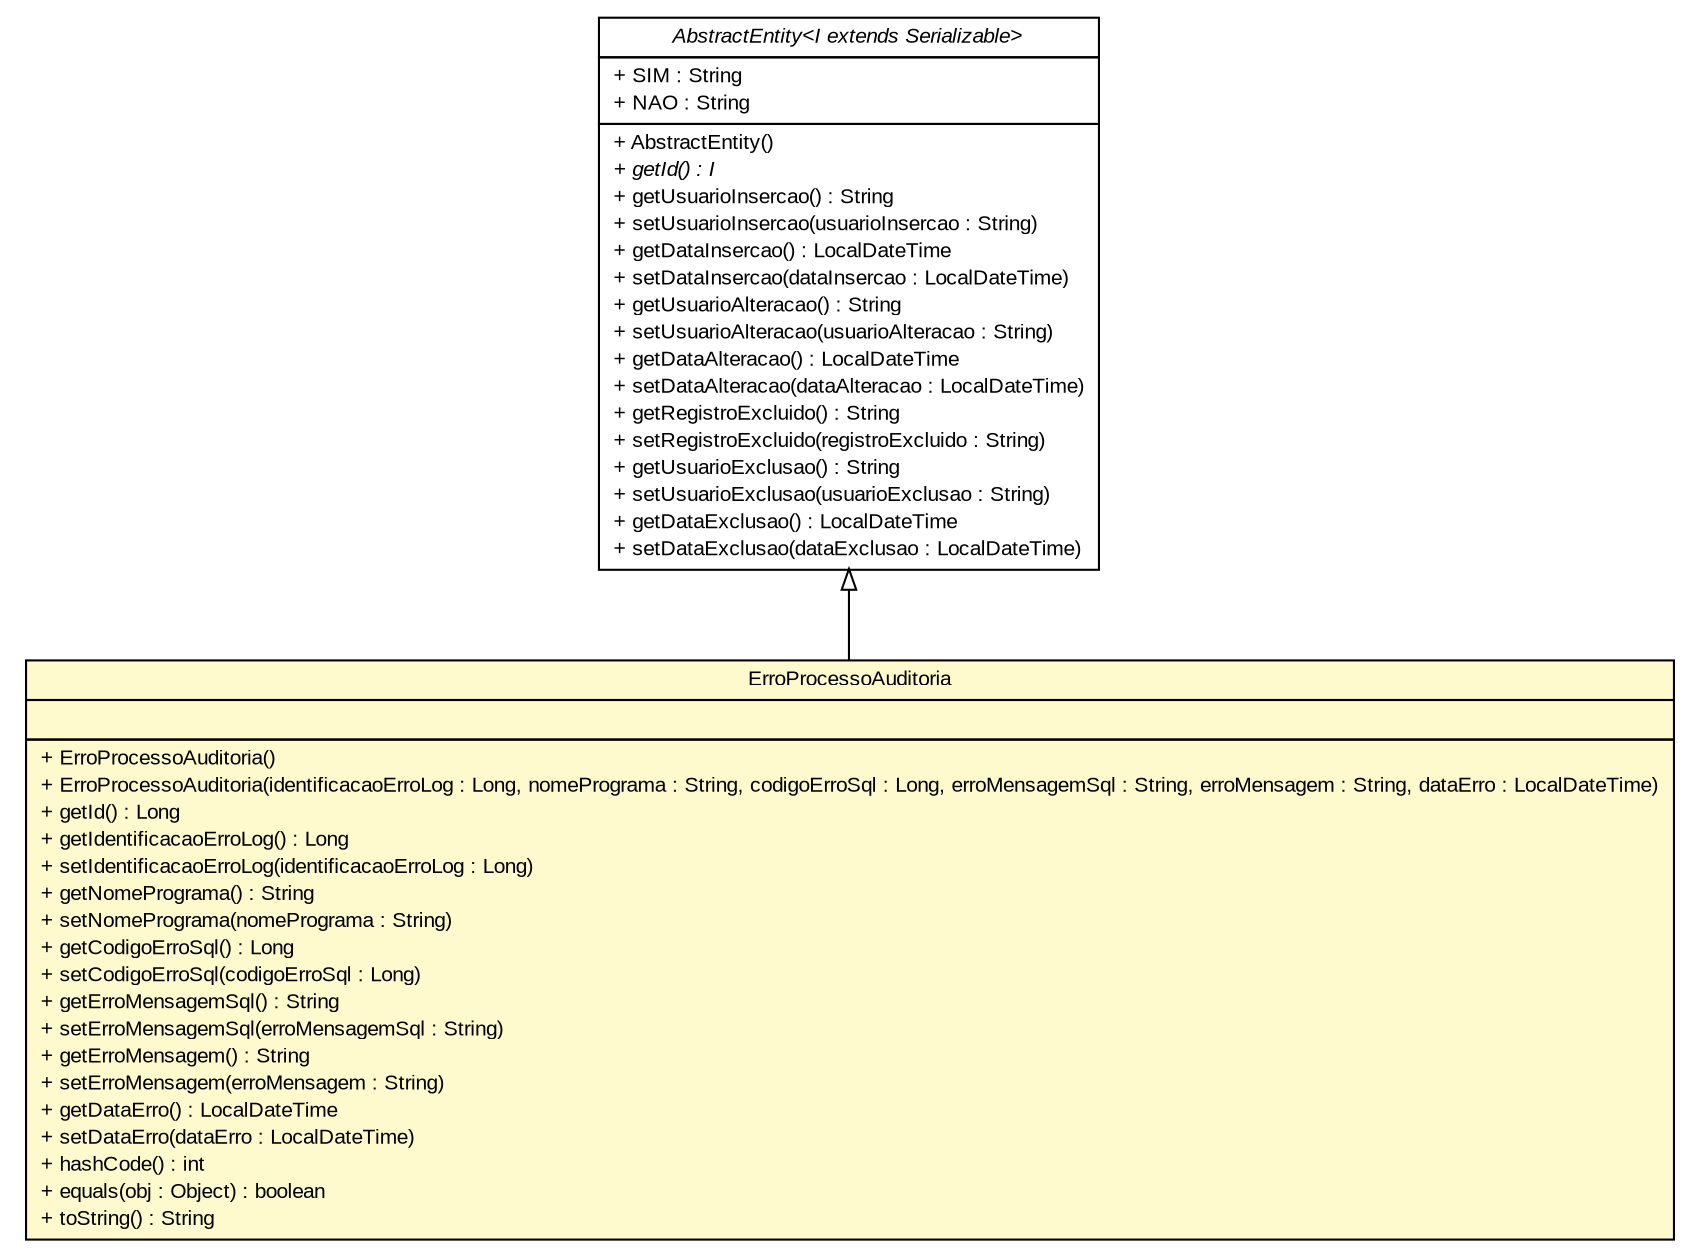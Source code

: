 #!/usr/local/bin/dot
#
# Class diagram 
# Generated by UMLGraph version R5_6 (http://www.umlgraph.org/)
#

digraph G {
	edge [fontname="arial",fontsize=10,labelfontname="arial",labelfontsize=10];
	node [fontname="arial",fontsize=10,shape=plaintext];
	nodesep=0.25;
	ranksep=0.5;
	// br.gov.to.sefaz.persistence.entity.AbstractEntity<I extends java.io.Serializable>
	c364302 [label=<<table title="br.gov.to.sefaz.persistence.entity.AbstractEntity" border="0" cellborder="1" cellspacing="0" cellpadding="2" port="p" href="../../../persistence/entity/AbstractEntity.html">
		<tr><td><table border="0" cellspacing="0" cellpadding="1">
<tr><td align="center" balign="center"><font face="arial italic"> AbstractEntity&lt;I extends Serializable&gt; </font></td></tr>
		</table></td></tr>
		<tr><td><table border="0" cellspacing="0" cellpadding="1">
<tr><td align="left" balign="left"> + SIM : String </td></tr>
<tr><td align="left" balign="left"> + NAO : String </td></tr>
		</table></td></tr>
		<tr><td><table border="0" cellspacing="0" cellpadding="1">
<tr><td align="left" balign="left"> + AbstractEntity() </td></tr>
<tr><td align="left" balign="left"><font face="arial italic" point-size="10.0"> + getId() : I </font></td></tr>
<tr><td align="left" balign="left"> + getUsuarioInsercao() : String </td></tr>
<tr><td align="left" balign="left"> + setUsuarioInsercao(usuarioInsercao : String) </td></tr>
<tr><td align="left" balign="left"> + getDataInsercao() : LocalDateTime </td></tr>
<tr><td align="left" balign="left"> + setDataInsercao(dataInsercao : LocalDateTime) </td></tr>
<tr><td align="left" balign="left"> + getUsuarioAlteracao() : String </td></tr>
<tr><td align="left" balign="left"> + setUsuarioAlteracao(usuarioAlteracao : String) </td></tr>
<tr><td align="left" balign="left"> + getDataAlteracao() : LocalDateTime </td></tr>
<tr><td align="left" balign="left"> + setDataAlteracao(dataAlteracao : LocalDateTime) </td></tr>
<tr><td align="left" balign="left"> + getRegistroExcluido() : String </td></tr>
<tr><td align="left" balign="left"> + setRegistroExcluido(registroExcluido : String) </td></tr>
<tr><td align="left" balign="left"> + getUsuarioExclusao() : String </td></tr>
<tr><td align="left" balign="left"> + setUsuarioExclusao(usuarioExclusao : String) </td></tr>
<tr><td align="left" balign="left"> + getDataExclusao() : LocalDateTime </td></tr>
<tr><td align="left" balign="left"> + setDataExclusao(dataExclusao : LocalDateTime) </td></tr>
		</table></td></tr>
		</table>>, URL="../../../persistence/entity/AbstractEntity.html", fontname="arial", fontcolor="black", fontsize=10.0];
	// br.gov.to.sefaz.seg.persistence.entity.ErroProcessoAuditoria
	c364634 [label=<<table title="br.gov.to.sefaz.seg.persistence.entity.ErroProcessoAuditoria" border="0" cellborder="1" cellspacing="0" cellpadding="2" port="p" bgcolor="lemonChiffon" href="./ErroProcessoAuditoria.html">
		<tr><td><table border="0" cellspacing="0" cellpadding="1">
<tr><td align="center" balign="center"> ErroProcessoAuditoria </td></tr>
		</table></td></tr>
		<tr><td><table border="0" cellspacing="0" cellpadding="1">
<tr><td align="left" balign="left">  </td></tr>
		</table></td></tr>
		<tr><td><table border="0" cellspacing="0" cellpadding="1">
<tr><td align="left" balign="left"> + ErroProcessoAuditoria() </td></tr>
<tr><td align="left" balign="left"> + ErroProcessoAuditoria(identificacaoErroLog : Long, nomePrograma : String, codigoErroSql : Long, erroMensagemSql : String, erroMensagem : String, dataErro : LocalDateTime) </td></tr>
<tr><td align="left" balign="left"> + getId() : Long </td></tr>
<tr><td align="left" balign="left"> + getIdentificacaoErroLog() : Long </td></tr>
<tr><td align="left" balign="left"> + setIdentificacaoErroLog(identificacaoErroLog : Long) </td></tr>
<tr><td align="left" balign="left"> + getNomePrograma() : String </td></tr>
<tr><td align="left" balign="left"> + setNomePrograma(nomePrograma : String) </td></tr>
<tr><td align="left" balign="left"> + getCodigoErroSql() : Long </td></tr>
<tr><td align="left" balign="left"> + setCodigoErroSql(codigoErroSql : Long) </td></tr>
<tr><td align="left" balign="left"> + getErroMensagemSql() : String </td></tr>
<tr><td align="left" balign="left"> + setErroMensagemSql(erroMensagemSql : String) </td></tr>
<tr><td align="left" balign="left"> + getErroMensagem() : String </td></tr>
<tr><td align="left" balign="left"> + setErroMensagem(erroMensagem : String) </td></tr>
<tr><td align="left" balign="left"> + getDataErro() : LocalDateTime </td></tr>
<tr><td align="left" balign="left"> + setDataErro(dataErro : LocalDateTime) </td></tr>
<tr><td align="left" balign="left"> + hashCode() : int </td></tr>
<tr><td align="left" balign="left"> + equals(obj : Object) : boolean </td></tr>
<tr><td align="left" balign="left"> + toString() : String </td></tr>
		</table></td></tr>
		</table>>, URL="./ErroProcessoAuditoria.html", fontname="arial", fontcolor="black", fontsize=10.0];
	//br.gov.to.sefaz.seg.persistence.entity.ErroProcessoAuditoria extends br.gov.to.sefaz.persistence.entity.AbstractEntity<java.lang.Long>
	c364302:p -> c364634:p [dir=back,arrowtail=empty];
}

